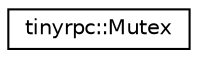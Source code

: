 digraph "类继承关系图"
{
 // LATEX_PDF_SIZE
  edge [fontname="Helvetica",fontsize="10",labelfontname="Helvetica",labelfontsize="10"];
  node [fontname="Helvetica",fontsize="10",shape=record];
  rankdir="LR";
  Node0 [label="tinyrpc::Mutex",height=0.2,width=0.4,color="black", fillcolor="white", style="filled",URL="$classtinyrpc_1_1Mutex.html",tooltip=" "];
}
